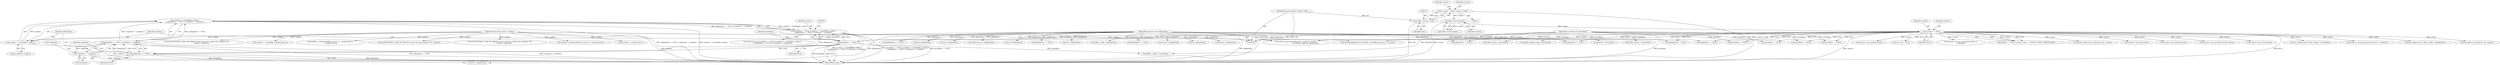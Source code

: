 digraph "0_Android_073a80800f341325932c66818ce4302b312909a4@API" {
"1000195" [label="(Call,cmdSize != sizeof(effect_config_t)\n || pReplyData == NULL || *replySize != sizeof(int))"];
"1000196" [label="(Call,cmdSize != sizeof(effect_config_t))"];
"1000103" [label="(MethodParameterIn,uint32_t cmdSize)"];
"1000200" [label="(Call,pReplyData == NULL || *replySize != sizeof(int))"];
"1000201" [label="(Call,pReplyData == NULL)"];
"1000106" [label="(MethodParameterIn,void *pReplyData)"];
"1000192" [label="(Call,pCmdData == NULL)"];
"1000104" [label="(MethodParameterIn,void *pCmdData)"];
"1000134" [label="(Call,context == NULL)"];
"1000124" [label="(Call,effect_exists(context))"];
"1000109" [label="(Call,* context = (effect_context_t *)self)"];
"1000111" [label="(Call,(effect_context_t *)self)"];
"1000101" [label="(MethodParameterIn,effect_handle_t self)"];
"1000204" [label="(Call,*replySize != sizeof(int))"];
"1000191" [label="(Call,pCmdData == NULL || cmdSize != sizeof(effect_config_t)\n || pReplyData == NULL || *replySize != sizeof(int))"];
"1000195" [label="(Call,cmdSize != sizeof(effect_config_t)\n || pReplyData == NULL || *replySize != sizeof(int))"];
"1000566" [label="(Call,context->ops.set_device(context, device))"];
"1000607" [label="(Call,(effect_offload_param_t*)pCmdData)"];
"1000103" [label="(MethodParameterIn,uint32_t cmdSize)"];
"1000123" [label="(Call,!effect_exists(context))"];
"1000267" [label="(Call,context->ops.reset(context))"];
"1000317" [label="(Call,(int *)pReplyData)"];
"1000541" [label="(Call,cmdSize < sizeof(uint32_t))"];
"1000192" [label="(Call,pCmdData == NULL)"];
"1000111" [label="(Call,(effect_context_t *)self)"];
"1000106" [label="(MethodParameterIn,void *pReplyData)"];
"1000198" [label="(Call,sizeof(effect_config_t))"];
"1000378" [label="(Call,pCmdData == NULL)"];
"1000413" [label="(Call,ALOGV(\"EFFECT_CMD_GET_PARAM invalid command cmdSize %d *replySize %d\",\n                   cmdSize, *replySize))"];
"1000104" [label="(MethodParameterIn,void *pCmdData)"];
"1000193" [label="(Identifier,pCmdData)"];
"1000217" [label="(Call,(int *) pReplyData)"];
"1000392" [label="(Call,pReplyData == NULL)"];
"1000194" [label="(Identifier,NULL)"];
"1000578" [label="(Call,cmdSize != sizeof(effect_offload_param_t))"];
"1000101" [label="(MethodParameterIn,effect_handle_t self)"];
"1000688" [label="(Call,context->ops.command(context, cmdCode, cmdSize,\n                                          pCmdData, replySize, pReplyData))"];
"1000203" [label="(Identifier,NULL)"];
"1000325" [label="(Call,pReplyData == NULL)"];
"1000712" [label="(MethodReturn,int)"];
"1000135" [label="(Identifier,context)"];
"1000176" [label="(Call,(int *) pReplyData)"];
"1000538" [label="(Call,pCmdData == NULL)"];
"1000222" [label="(Call,(effect_config_t *) pCmdData)"];
"1000229" [label="(Call,pReplyData == NULL)"];
"1000134" [label="(Call,context == NULL)"];
"1000557" [label="(Call,(uint32_t *)pCmdData)"];
"1000220" [label="(Call,set_config(context, (effect_config_t *) pCmdData))"];
"1000470" [label="(Call,cmdSize < (int)(sizeof(effect_param_t) + sizeof(uint32_t) +\n sizeof(uint16_t)))"];
"1000207" [label="(Call,sizeof(int))"];
"1000204" [label="(Call,*replySize != sizeof(int))"];
"1000191" [label="(Call,pCmdData == NULL || cmdSize != sizeof(effect_config_t)\n || pReplyData == NULL || *replySize != sizeof(int))"];
"1000256" [label="(Call,(effect_config_t *)pReplyData)"];
"1000550" [label="(Call,ALOGV(\"EFFECT_CMD_SET_DEVICE invalid command cmdSize %d\", cmdSize))"];
"1000483" [label="(Call,pReplyData == NULL)"];
"1000154" [label="(Call,pReplyData == NULL)"];
"1000117" [label="(Identifier,status)"];
"1000457" [label="(Call,context->ops.get_parameter(context, p, replySize))"];
"1000583" [label="(Call,pCmdData == NULL)"];
"1000110" [label="(Identifier,context)"];
"1000504" [label="(Call,(int32_t *)pReplyData)"];
"1000621" [label="(Call,(int *)pReplyData)"];
"1000466" [label="(Call,pCmdData == NULL)"];
"1000113" [label="(Identifier,self)"];
"1000206" [label="(Identifier,replySize)"];
"1000254" [label="(Call,get_config(context, (effect_config_t *)pReplyData))"];
"1000671" [label="(Call,add_effect_to_output(out_ctxt, context))"];
"1000496" [label="(Call,ALOGV(\"EFFECT_CMD_SET_PARAM invalid command cmdSize %d *replySize %d\",\n                  cmdSize, *replySize))"];
"1000310" [label="(Call,context->ops.enable(context))"];
"1000522" [label="(Call,(int32_t *)pReplyData)"];
"1000382" [label="(Call,cmdSize < (int)(sizeof(effect_param_t) + sizeof(uint32_t)))"];
"1000511" [label="(Call,(effect_param_t *)pCmdData)"];
"1000107" [label="(Block,)"];
"1000202" [label="(Identifier,pReplyData)"];
"1000197" [label="(Identifier,cmdSize)"];
"1000211" [label="(Identifier,status)"];
"1000648" [label="(Call,out_ctxt != NULL)"];
"1000196" [label="(Call,cmdSize != sizeof(effect_config_t))"];
"1000433" [label="(Call,(effect_param_t *)pCmdData)"];
"1000587" [label="(Call,pReplyData == NULL)"];
"1000109" [label="(Call,* context = (effect_context_t *)self)"];
"1000190" [label="(ControlStructure,if (pCmdData == NULL || cmdSize != sizeof(effect_config_t)\n || pReplyData == NULL || *replySize != sizeof(int)))"];
"1000124" [label="(Call,effect_exists(context))"];
"1000369" [label="(Call,(int *)pReplyData)"];
"1000200" [label="(Call,pReplyData == NULL || *replySize != sizeof(int))"];
"1000273" [label="(Call,pReplyData == NULL)"];
"1000436" [label="(Call,memcpy(pReplyData, pCmdData, sizeof(effect_param_t) + q->psize))"];
"1000136" [label="(Identifier,NULL)"];
"1000525" [label="(Call,context->ops.set_parameter(context, p,\n *replySize))"];
"1000133" [label="(Call,context == NULL || context->state == EFFECT_STATE_UNINITIALIZED)"];
"1000651" [label="(Call,remove_effect_from_output(out_ctxt, context))"];
"1000184" [label="(Call,(int *) pReplyData)"];
"1000448" [label="(Call,(effect_param_t *)pReplyData)"];
"1000201" [label="(Call,pReplyData == NULL)"];
"1000125" [label="(Identifier,context)"];
"1000139" [label="(Identifier,context)"];
"1000179" [label="(Call,context->ops.init(context))"];
"1000205" [label="(Call,*replySize)"];
"1000362" [label="(Call,context->ops.disable(context))"];
"1000195" -> "1000191"  [label="AST: "];
"1000195" -> "1000196"  [label="CFG: "];
"1000195" -> "1000200"  [label="CFG: "];
"1000196" -> "1000195"  [label="AST: "];
"1000200" -> "1000195"  [label="AST: "];
"1000191" -> "1000195"  [label="CFG: "];
"1000195" -> "1000712"  [label="DDG: pReplyData == NULL || *replySize != sizeof(int)"];
"1000195" -> "1000712"  [label="DDG: cmdSize != sizeof(effect_config_t)"];
"1000195" -> "1000191"  [label="DDG: cmdSize != sizeof(effect_config_t)"];
"1000195" -> "1000191"  [label="DDG: pReplyData == NULL || *replySize != sizeof(int)"];
"1000196" -> "1000195"  [label="DDG: cmdSize"];
"1000200" -> "1000195"  [label="DDG: pReplyData == NULL"];
"1000200" -> "1000195"  [label="DDG: *replySize != sizeof(int)"];
"1000196" -> "1000198"  [label="CFG: "];
"1000197" -> "1000196"  [label="AST: "];
"1000198" -> "1000196"  [label="AST: "];
"1000202" -> "1000196"  [label="CFG: "];
"1000196" -> "1000712"  [label="DDG: cmdSize"];
"1000103" -> "1000196"  [label="DDG: cmdSize"];
"1000103" -> "1000100"  [label="AST: "];
"1000103" -> "1000712"  [label="DDG: cmdSize"];
"1000103" -> "1000382"  [label="DDG: cmdSize"];
"1000103" -> "1000413"  [label="DDG: cmdSize"];
"1000103" -> "1000470"  [label="DDG: cmdSize"];
"1000103" -> "1000496"  [label="DDG: cmdSize"];
"1000103" -> "1000541"  [label="DDG: cmdSize"];
"1000103" -> "1000550"  [label="DDG: cmdSize"];
"1000103" -> "1000578"  [label="DDG: cmdSize"];
"1000103" -> "1000688"  [label="DDG: cmdSize"];
"1000200" -> "1000201"  [label="CFG: "];
"1000200" -> "1000204"  [label="CFG: "];
"1000201" -> "1000200"  [label="AST: "];
"1000204" -> "1000200"  [label="AST: "];
"1000200" -> "1000712"  [label="DDG: pReplyData == NULL"];
"1000200" -> "1000712"  [label="DDG: *replySize != sizeof(int)"];
"1000201" -> "1000200"  [label="DDG: pReplyData"];
"1000201" -> "1000200"  [label="DDG: NULL"];
"1000204" -> "1000200"  [label="DDG: *replySize"];
"1000201" -> "1000203"  [label="CFG: "];
"1000202" -> "1000201"  [label="AST: "];
"1000203" -> "1000201"  [label="AST: "];
"1000206" -> "1000201"  [label="CFG: "];
"1000201" -> "1000712"  [label="DDG: NULL"];
"1000201" -> "1000712"  [label="DDG: pReplyData"];
"1000106" -> "1000201"  [label="DDG: pReplyData"];
"1000192" -> "1000201"  [label="DDG: NULL"];
"1000201" -> "1000217"  [label="DDG: pReplyData"];
"1000106" -> "1000100"  [label="AST: "];
"1000106" -> "1000712"  [label="DDG: pReplyData"];
"1000106" -> "1000154"  [label="DDG: pReplyData"];
"1000106" -> "1000176"  [label="DDG: pReplyData"];
"1000106" -> "1000184"  [label="DDG: pReplyData"];
"1000106" -> "1000217"  [label="DDG: pReplyData"];
"1000106" -> "1000229"  [label="DDG: pReplyData"];
"1000106" -> "1000256"  [label="DDG: pReplyData"];
"1000106" -> "1000273"  [label="DDG: pReplyData"];
"1000106" -> "1000317"  [label="DDG: pReplyData"];
"1000106" -> "1000325"  [label="DDG: pReplyData"];
"1000106" -> "1000369"  [label="DDG: pReplyData"];
"1000106" -> "1000392"  [label="DDG: pReplyData"];
"1000106" -> "1000436"  [label="DDG: pReplyData"];
"1000106" -> "1000448"  [label="DDG: pReplyData"];
"1000106" -> "1000483"  [label="DDG: pReplyData"];
"1000106" -> "1000504"  [label="DDG: pReplyData"];
"1000106" -> "1000522"  [label="DDG: pReplyData"];
"1000106" -> "1000587"  [label="DDG: pReplyData"];
"1000106" -> "1000621"  [label="DDG: pReplyData"];
"1000106" -> "1000688"  [label="DDG: pReplyData"];
"1000192" -> "1000191"  [label="AST: "];
"1000192" -> "1000194"  [label="CFG: "];
"1000193" -> "1000192"  [label="AST: "];
"1000194" -> "1000192"  [label="AST: "];
"1000197" -> "1000192"  [label="CFG: "];
"1000191" -> "1000192"  [label="CFG: "];
"1000192" -> "1000712"  [label="DDG: NULL"];
"1000192" -> "1000712"  [label="DDG: pCmdData"];
"1000192" -> "1000191"  [label="DDG: pCmdData"];
"1000192" -> "1000191"  [label="DDG: NULL"];
"1000104" -> "1000192"  [label="DDG: pCmdData"];
"1000134" -> "1000192"  [label="DDG: NULL"];
"1000192" -> "1000222"  [label="DDG: pCmdData"];
"1000104" -> "1000100"  [label="AST: "];
"1000104" -> "1000712"  [label="DDG: pCmdData"];
"1000104" -> "1000222"  [label="DDG: pCmdData"];
"1000104" -> "1000378"  [label="DDG: pCmdData"];
"1000104" -> "1000433"  [label="DDG: pCmdData"];
"1000104" -> "1000436"  [label="DDG: pCmdData"];
"1000104" -> "1000466"  [label="DDG: pCmdData"];
"1000104" -> "1000511"  [label="DDG: pCmdData"];
"1000104" -> "1000538"  [label="DDG: pCmdData"];
"1000104" -> "1000557"  [label="DDG: pCmdData"];
"1000104" -> "1000583"  [label="DDG: pCmdData"];
"1000104" -> "1000607"  [label="DDG: pCmdData"];
"1000104" -> "1000688"  [label="DDG: pCmdData"];
"1000134" -> "1000133"  [label="AST: "];
"1000134" -> "1000136"  [label="CFG: "];
"1000135" -> "1000134"  [label="AST: "];
"1000136" -> "1000134"  [label="AST: "];
"1000139" -> "1000134"  [label="CFG: "];
"1000133" -> "1000134"  [label="CFG: "];
"1000134" -> "1000712"  [label="DDG: context"];
"1000134" -> "1000712"  [label="DDG: NULL"];
"1000134" -> "1000133"  [label="DDG: context"];
"1000134" -> "1000133"  [label="DDG: NULL"];
"1000124" -> "1000134"  [label="DDG: context"];
"1000134" -> "1000154"  [label="DDG: NULL"];
"1000134" -> "1000179"  [label="DDG: context"];
"1000134" -> "1000220"  [label="DDG: context"];
"1000134" -> "1000229"  [label="DDG: NULL"];
"1000134" -> "1000254"  [label="DDG: context"];
"1000134" -> "1000267"  [label="DDG: context"];
"1000134" -> "1000273"  [label="DDG: NULL"];
"1000134" -> "1000310"  [label="DDG: context"];
"1000134" -> "1000325"  [label="DDG: NULL"];
"1000134" -> "1000362"  [label="DDG: context"];
"1000134" -> "1000378"  [label="DDG: NULL"];
"1000134" -> "1000457"  [label="DDG: context"];
"1000134" -> "1000466"  [label="DDG: NULL"];
"1000134" -> "1000525"  [label="DDG: context"];
"1000134" -> "1000538"  [label="DDG: NULL"];
"1000134" -> "1000566"  [label="DDG: context"];
"1000134" -> "1000583"  [label="DDG: NULL"];
"1000134" -> "1000648"  [label="DDG: NULL"];
"1000134" -> "1000651"  [label="DDG: context"];
"1000134" -> "1000671"  [label="DDG: context"];
"1000134" -> "1000688"  [label="DDG: context"];
"1000124" -> "1000123"  [label="AST: "];
"1000124" -> "1000125"  [label="CFG: "];
"1000125" -> "1000124"  [label="AST: "];
"1000123" -> "1000124"  [label="CFG: "];
"1000124" -> "1000712"  [label="DDG: context"];
"1000124" -> "1000123"  [label="DDG: context"];
"1000109" -> "1000124"  [label="DDG: context"];
"1000109" -> "1000107"  [label="AST: "];
"1000109" -> "1000111"  [label="CFG: "];
"1000110" -> "1000109"  [label="AST: "];
"1000111" -> "1000109"  [label="AST: "];
"1000117" -> "1000109"  [label="CFG: "];
"1000109" -> "1000712"  [label="DDG: (effect_context_t *)self"];
"1000111" -> "1000109"  [label="DDG: self"];
"1000111" -> "1000113"  [label="CFG: "];
"1000112" -> "1000111"  [label="AST: "];
"1000113" -> "1000111"  [label="AST: "];
"1000111" -> "1000712"  [label="DDG: self"];
"1000101" -> "1000111"  [label="DDG: self"];
"1000101" -> "1000100"  [label="AST: "];
"1000101" -> "1000712"  [label="DDG: self"];
"1000204" -> "1000207"  [label="CFG: "];
"1000205" -> "1000204"  [label="AST: "];
"1000207" -> "1000204"  [label="AST: "];
"1000204" -> "1000712"  [label="DDG: *replySize"];
"1000191" -> "1000190"  [label="AST: "];
"1000211" -> "1000191"  [label="CFG: "];
"1000218" -> "1000191"  [label="CFG: "];
"1000191" -> "1000712"  [label="DDG: cmdSize != sizeof(effect_config_t)\n || pReplyData == NULL || *replySize != sizeof(int)"];
"1000191" -> "1000712"  [label="DDG: pCmdData == NULL || cmdSize != sizeof(effect_config_t)\n || pReplyData == NULL || *replySize != sizeof(int)"];
"1000191" -> "1000712"  [label="DDG: pCmdData == NULL"];
}
